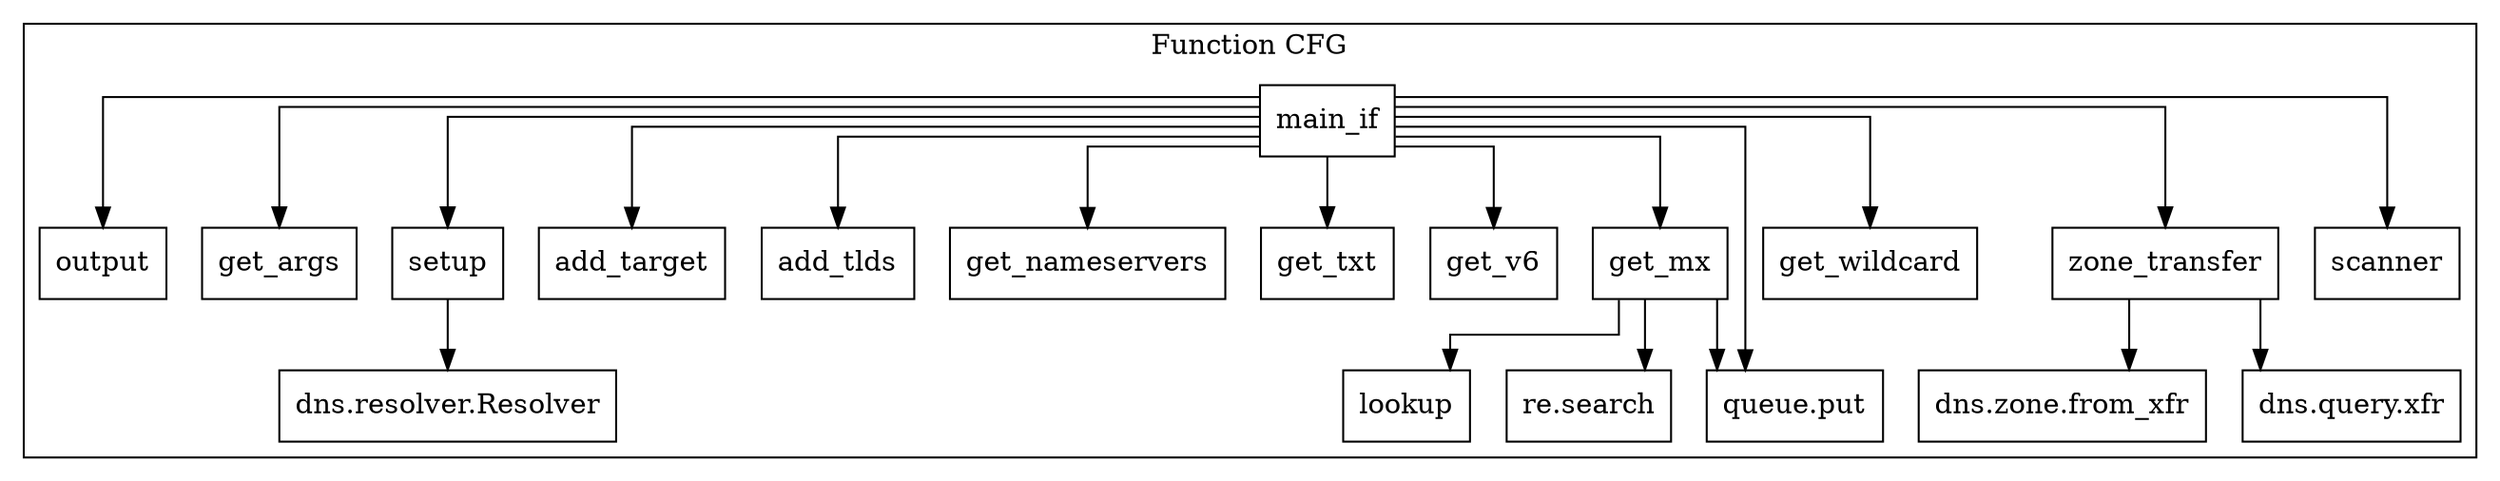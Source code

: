 digraph {
    node [shape=box]
    graph [splines=ortho]

    subgraph cluster_funcs {
        label="Function CFG"

        main_if -> {output get_args setup add_target add_tlds get_nameservers get_txt get_v6 get_mx get_wildcard zone_transfer "queue.put" scanner}
        setup -> "dns.resolver.Resolver"
        zone_transfer -> {"dns.zone.from_xfr" "dns.query.xfr" }
        get_mx -> {"re.search" "queue.put" lookup}
    }
}